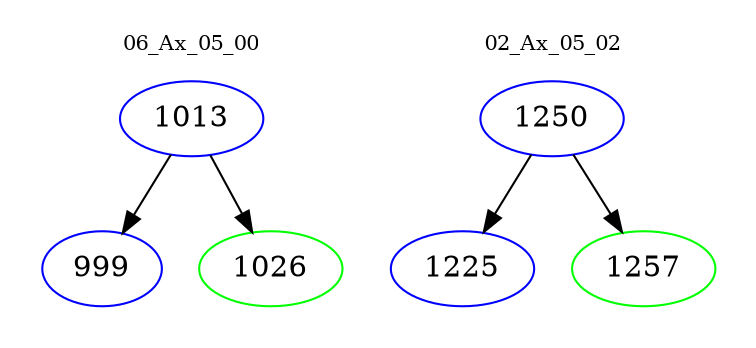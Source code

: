 digraph{
subgraph cluster_0 {
color = white
label = "06_Ax_05_00";
fontsize=10;
T0_1013 [label="1013", color="blue"]
T0_1013 -> T0_999 [color="black"]
T0_999 [label="999", color="blue"]
T0_1013 -> T0_1026 [color="black"]
T0_1026 [label="1026", color="green"]
}
subgraph cluster_1 {
color = white
label = "02_Ax_05_02";
fontsize=10;
T1_1250 [label="1250", color="blue"]
T1_1250 -> T1_1225 [color="black"]
T1_1225 [label="1225", color="blue"]
T1_1250 -> T1_1257 [color="black"]
T1_1257 [label="1257", color="green"]
}
}
